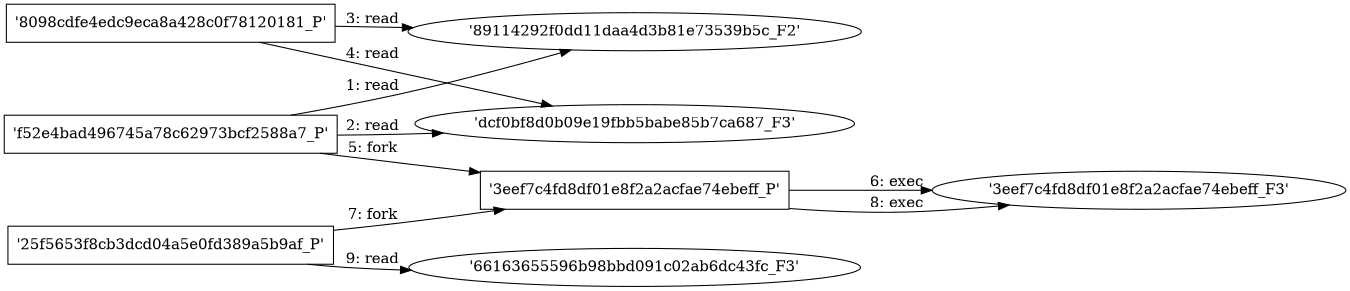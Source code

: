 digraph "D:\Learning\Paper\apt\基于CTI的攻击预警\Dataset\攻击图\ASGfromALLCTI\Insights from the MITRE ATT&CK-based evaluation of Windows Defender ATP.dot" {
rankdir="LR"
size="9"
fixedsize="false"
splines="true"
nodesep=0.3
ranksep=0
fontsize=10
overlap="scalexy"
engine= "neato"
	"'89114292f0dd11daa4d3b81e73539b5c_F2'" [node_type=file shape=ellipse]
	"'f52e4bad496745a78c62973bcf2588a7_P'" [node_type=Process shape=box]
	"'f52e4bad496745a78c62973bcf2588a7_P'" -> "'89114292f0dd11daa4d3b81e73539b5c_F2'" [label="1: read"]
	"'dcf0bf8d0b09e19fbb5babe85b7ca687_F3'" [node_type=file shape=ellipse]
	"'f52e4bad496745a78c62973bcf2588a7_P'" [node_type=Process shape=box]
	"'f52e4bad496745a78c62973bcf2588a7_P'" -> "'dcf0bf8d0b09e19fbb5babe85b7ca687_F3'" [label="2: read"]
	"'89114292f0dd11daa4d3b81e73539b5c_F2'" [node_type=file shape=ellipse]
	"'8098cdfe4edc9eca8a428c0f78120181_P'" [node_type=Process shape=box]
	"'8098cdfe4edc9eca8a428c0f78120181_P'" -> "'89114292f0dd11daa4d3b81e73539b5c_F2'" [label="3: read"]
	"'dcf0bf8d0b09e19fbb5babe85b7ca687_F3'" [node_type=file shape=ellipse]
	"'8098cdfe4edc9eca8a428c0f78120181_P'" [node_type=Process shape=box]
	"'8098cdfe4edc9eca8a428c0f78120181_P'" -> "'dcf0bf8d0b09e19fbb5babe85b7ca687_F3'" [label="4: read"]
	"'f52e4bad496745a78c62973bcf2588a7_P'" [node_type=Process shape=box]
	"'3eef7c4fd8df01e8f2a2acfae74ebeff_P'" [node_type=Process shape=box]
	"'f52e4bad496745a78c62973bcf2588a7_P'" -> "'3eef7c4fd8df01e8f2a2acfae74ebeff_P'" [label="5: fork"]
	"'3eef7c4fd8df01e8f2a2acfae74ebeff_P'" [node_type=Process shape=box]
	"'3eef7c4fd8df01e8f2a2acfae74ebeff_F3'" [node_type=File shape=ellipse]
	"'3eef7c4fd8df01e8f2a2acfae74ebeff_P'" -> "'3eef7c4fd8df01e8f2a2acfae74ebeff_F3'" [label="6: exec"]
	"'25f5653f8cb3dcd04a5e0fd389a5b9af_P'" [node_type=Process shape=box]
	"'3eef7c4fd8df01e8f2a2acfae74ebeff_P'" [node_type=Process shape=box]
	"'25f5653f8cb3dcd04a5e0fd389a5b9af_P'" -> "'3eef7c4fd8df01e8f2a2acfae74ebeff_P'" [label="7: fork"]
	"'3eef7c4fd8df01e8f2a2acfae74ebeff_P'" [node_type=Process shape=box]
	"'3eef7c4fd8df01e8f2a2acfae74ebeff_F3'" [node_type=File shape=ellipse]
	"'3eef7c4fd8df01e8f2a2acfae74ebeff_P'" -> "'3eef7c4fd8df01e8f2a2acfae74ebeff_F3'" [label="8: exec"]
	"'66163655596b98bbd091c02ab6dc43fc_F3'" [node_type=file shape=ellipse]
	"'25f5653f8cb3dcd04a5e0fd389a5b9af_P'" [node_type=Process shape=box]
	"'25f5653f8cb3dcd04a5e0fd389a5b9af_P'" -> "'66163655596b98bbd091c02ab6dc43fc_F3'" [label="9: read"]
}
